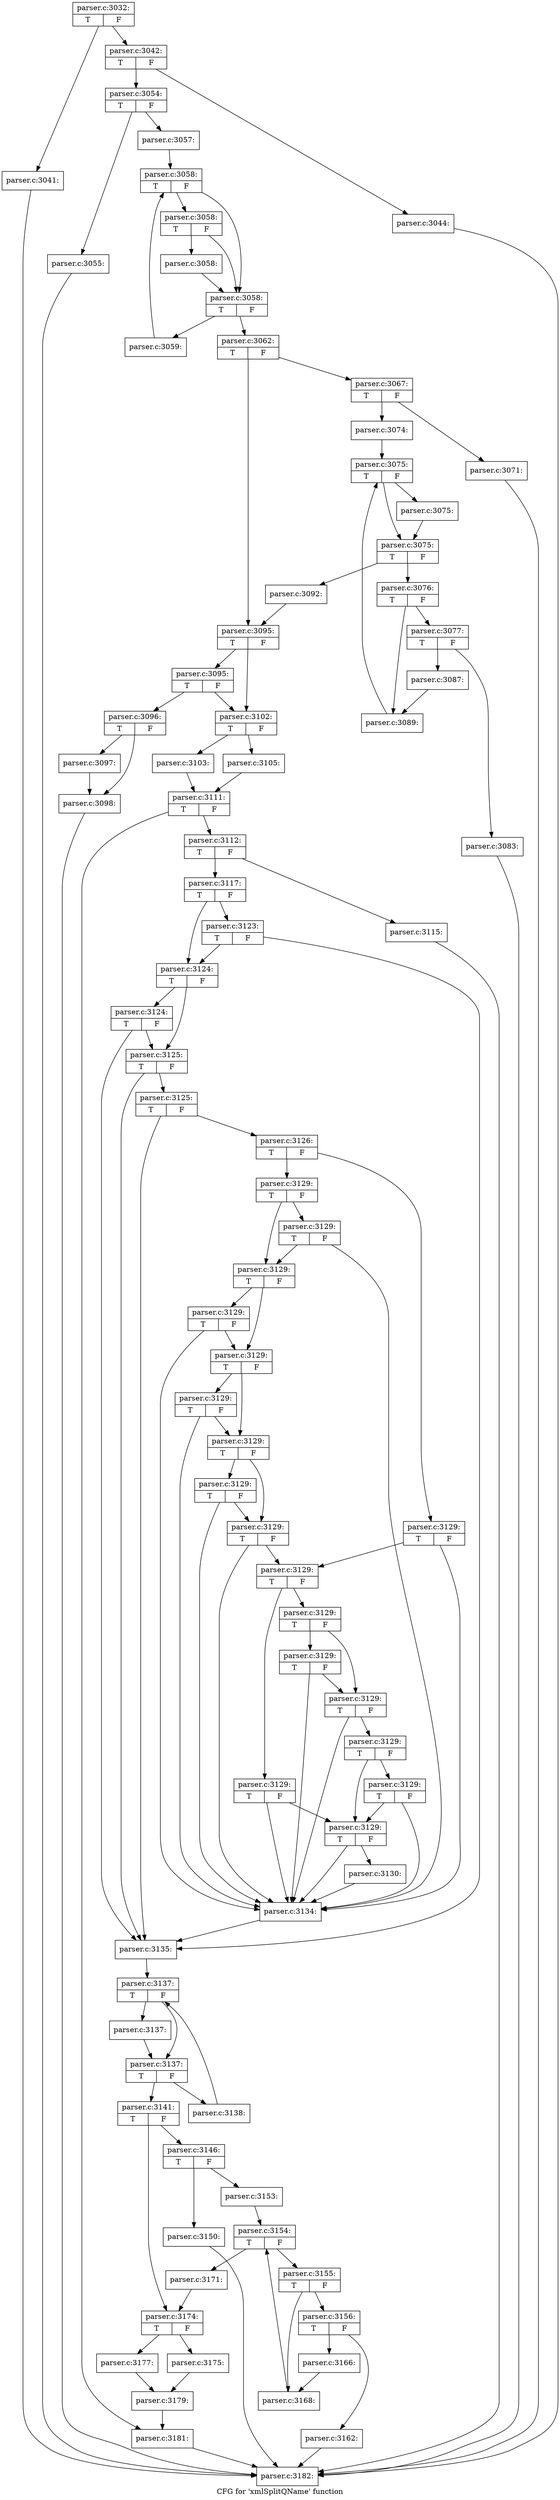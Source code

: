 digraph "CFG for 'xmlSplitQName' function" {
	label="CFG for 'xmlSplitQName' function";

	Node0x57a38c0 [shape=record,label="{parser.c:3032:|{<s0>T|<s1>F}}"];
	Node0x57a38c0 -> Node0x583d0b0;
	Node0x57a38c0 -> Node0x583d100;
	Node0x583d0b0 [shape=record,label="{parser.c:3041:}"];
	Node0x583d0b0 -> Node0x57a3bf0;
	Node0x583d100 [shape=record,label="{parser.c:3042:|{<s0>T|<s1>F}}"];
	Node0x583d100 -> Node0x583d700;
	Node0x583d100 -> Node0x583d750;
	Node0x583d700 [shape=record,label="{parser.c:3044:}"];
	Node0x583d700 -> Node0x57a3bf0;
	Node0x583d750 [shape=record,label="{parser.c:3054:|{<s0>T|<s1>F}}"];
	Node0x583d750 -> Node0x583dbb0;
	Node0x583d750 -> Node0x583dc00;
	Node0x583dbb0 [shape=record,label="{parser.c:3055:}"];
	Node0x583dbb0 -> Node0x57a3bf0;
	Node0x583dc00 [shape=record,label="{parser.c:3057:}"];
	Node0x583dc00 -> Node0x583e980;
	Node0x583e980 [shape=record,label="{parser.c:3058:|{<s0>T|<s1>F}}"];
	Node0x583e980 -> Node0x583f210;
	Node0x583e980 -> Node0x583f170;
	Node0x583f210 [shape=record,label="{parser.c:3058:|{<s0>T|<s1>F}}"];
	Node0x583f210 -> Node0x583f1c0;
	Node0x583f210 -> Node0x583f170;
	Node0x583f1c0 [shape=record,label="{parser.c:3058:}"];
	Node0x583f1c0 -> Node0x583f170;
	Node0x583f170 [shape=record,label="{parser.c:3058:|{<s0>T|<s1>F}}"];
	Node0x583f170 -> Node0x583f4a0;
	Node0x583f170 -> Node0x583f120;
	Node0x583f4a0 [shape=record,label="{parser.c:3059:}"];
	Node0x583f4a0 -> Node0x583e980;
	Node0x583f120 [shape=record,label="{parser.c:3062:|{<s0>T|<s1>F}}"];
	Node0x583f120 -> Node0x5840140;
	Node0x583f120 -> Node0x5840190;
	Node0x5840140 [shape=record,label="{parser.c:3067:|{<s0>T|<s1>F}}"];
	Node0x5840140 -> Node0x5840b20;
	Node0x5840140 -> Node0x5840b70;
	Node0x5840b20 [shape=record,label="{parser.c:3071:}"];
	Node0x5840b20 -> Node0x57a3bf0;
	Node0x5840b70 [shape=record,label="{parser.c:3074:}"];
	Node0x5840b70 -> Node0x5841350;
	Node0x5841350 [shape=record,label="{parser.c:3075:|{<s0>T|<s1>F}}"];
	Node0x5841350 -> Node0x58418d0;
	Node0x5841350 -> Node0x5841880;
	Node0x58418d0 [shape=record,label="{parser.c:3075:}"];
	Node0x58418d0 -> Node0x5841880;
	Node0x5841880 [shape=record,label="{parser.c:3075:|{<s0>T|<s1>F}}"];
	Node0x5841880 -> Node0x5841d30;
	Node0x5841880 -> Node0x5841800;
	Node0x5841d30 [shape=record,label="{parser.c:3076:|{<s0>T|<s1>F}}"];
	Node0x5841d30 -> Node0x5841f20;
	Node0x5841d30 -> Node0x5841f70;
	Node0x5841f20 [shape=record,label="{parser.c:3077:|{<s0>T|<s1>F}}"];
	Node0x5841f20 -> Node0x5842d10;
	Node0x5841f20 -> Node0x5842d60;
	Node0x5842d10 [shape=record,label="{parser.c:3083:}"];
	Node0x5842d10 -> Node0x57a3bf0;
	Node0x5842d60 [shape=record,label="{parser.c:3087:}"];
	Node0x5842d60 -> Node0x5841f70;
	Node0x5841f70 [shape=record,label="{parser.c:3089:}"];
	Node0x5841f70 -> Node0x5841350;
	Node0x5841800 [shape=record,label="{parser.c:3092:}"];
	Node0x5841800 -> Node0x5840190;
	Node0x5840190 [shape=record,label="{parser.c:3095:|{<s0>T|<s1>F}}"];
	Node0x5840190 -> Node0x57b5660;
	Node0x5840190 -> Node0x57b5610;
	Node0x57b5660 [shape=record,label="{parser.c:3095:|{<s0>T|<s1>F}}"];
	Node0x57b5660 -> Node0x57b55c0;
	Node0x57b5660 -> Node0x57b5610;
	Node0x57b55c0 [shape=record,label="{parser.c:3096:|{<s0>T|<s1>F}}"];
	Node0x57b55c0 -> Node0x57b5d40;
	Node0x57b55c0 -> Node0x57b5d90;
	Node0x57b5d40 [shape=record,label="{parser.c:3097:}"];
	Node0x57b5d40 -> Node0x57b5d90;
	Node0x57b5d90 [shape=record,label="{parser.c:3098:}"];
	Node0x57b5d90 -> Node0x57a3bf0;
	Node0x57b5610 [shape=record,label="{parser.c:3102:|{<s0>T|<s1>F}}"];
	Node0x57b5610 -> Node0x57b6750;
	Node0x57b5610 -> Node0x57b67f0;
	Node0x57b6750 [shape=record,label="{parser.c:3103:}"];
	Node0x57b6750 -> Node0x57b67a0;
	Node0x57b67f0 [shape=record,label="{parser.c:3105:}"];
	Node0x57b67f0 -> Node0x57b67a0;
	Node0x57b67a0 [shape=record,label="{parser.c:3111:|{<s0>T|<s1>F}}"];
	Node0x57b67a0 -> Node0x57b73d0;
	Node0x57b67a0 -> Node0x57b7700;
	Node0x57b73d0 [shape=record,label="{parser.c:3112:|{<s0>T|<s1>F}}"];
	Node0x57b73d0 -> Node0x57b81d0;
	Node0x57b73d0 -> Node0x57b8220;
	Node0x57b81d0 [shape=record,label="{parser.c:3115:}"];
	Node0x57b81d0 -> Node0x57a3bf0;
	Node0x57b8220 [shape=record,label="{parser.c:3117:|{<s0>T|<s1>F}}"];
	Node0x57b8220 -> Node0x57b8ca0;
	Node0x57b8220 -> Node0x57b8c20;
	Node0x57b8ca0 [shape=record,label="{parser.c:3123:|{<s0>T|<s1>F}}"];
	Node0x57b8ca0 -> Node0x57b8ad0;
	Node0x57b8ca0 -> Node0x57b8c20;
	Node0x57b8c20 [shape=record,label="{parser.c:3124:|{<s0>T|<s1>F}}"];
	Node0x57b8c20 -> Node0x57b9180;
	Node0x57b8c20 -> Node0x57b8ba0;
	Node0x57b9180 [shape=record,label="{parser.c:3124:|{<s0>T|<s1>F}}"];
	Node0x57b9180 -> Node0x57b8ad0;
	Node0x57b9180 -> Node0x57b8ba0;
	Node0x57b8ba0 [shape=record,label="{parser.c:3125:|{<s0>T|<s1>F}}"];
	Node0x57b8ba0 -> Node0x57b8ad0;
	Node0x57b8ba0 -> Node0x57b8b20;
	Node0x57b8b20 [shape=record,label="{parser.c:3125:|{<s0>T|<s1>F}}"];
	Node0x57b8b20 -> Node0x57b8ad0;
	Node0x57b8b20 -> Node0x57b8a80;
	Node0x57b8a80 [shape=record,label="{parser.c:3126:|{<s0>T|<s1>F}}"];
	Node0x57b8a80 -> Node0x57ba460;
	Node0x57b8a80 -> Node0x57ba4b0;
	Node0x57ba460 [shape=record,label="{parser.c:3129:|{<s0>T|<s1>F}}"];
	Node0x57ba460 -> Node0x57ba810;
	Node0x57ba460 -> Node0x57ba7c0;
	Node0x57ba810 [shape=record,label="{parser.c:3129:|{<s0>T|<s1>F}}"];
	Node0x57ba810 -> Node0x57ba310;
	Node0x57ba810 -> Node0x57ba7c0;
	Node0x57ba7c0 [shape=record,label="{parser.c:3129:|{<s0>T|<s1>F}}"];
	Node0x57ba7c0 -> Node0x57bab40;
	Node0x57ba7c0 -> Node0x57ba770;
	Node0x57bab40 [shape=record,label="{parser.c:3129:|{<s0>T|<s1>F}}"];
	Node0x57bab40 -> Node0x57ba310;
	Node0x57bab40 -> Node0x57ba770;
	Node0x57ba770 [shape=record,label="{parser.c:3129:|{<s0>T|<s1>F}}"];
	Node0x57ba770 -> Node0x57bae70;
	Node0x57ba770 -> Node0x57ba720;
	Node0x57bae70 [shape=record,label="{parser.c:3129:|{<s0>T|<s1>F}}"];
	Node0x57bae70 -> Node0x57ba310;
	Node0x57bae70 -> Node0x57ba720;
	Node0x57ba720 [shape=record,label="{parser.c:3129:|{<s0>T|<s1>F}}"];
	Node0x57ba720 -> Node0x57bb220;
	Node0x57ba720 -> Node0x57ba6d0;
	Node0x57bb220 [shape=record,label="{parser.c:3129:|{<s0>T|<s1>F}}"];
	Node0x57bb220 -> Node0x57ba310;
	Node0x57bb220 -> Node0x57ba6d0;
	Node0x57ba6d0 [shape=record,label="{parser.c:3129:|{<s0>T|<s1>F}}"];
	Node0x57ba6d0 -> Node0x57ba310;
	Node0x57ba6d0 -> Node0x57ba3e0;
	Node0x57ba4b0 [shape=record,label="{parser.c:3129:|{<s0>T|<s1>F}}"];
	Node0x57ba4b0 -> Node0x57ba310;
	Node0x57ba4b0 -> Node0x57ba3e0;
	Node0x57ba3e0 [shape=record,label="{parser.c:3129:|{<s0>T|<s1>F}}"];
	Node0x57ba3e0 -> Node0x5853f50;
	Node0x57ba3e0 -> Node0x5854280;
	Node0x5853f50 [shape=record,label="{parser.c:3129:|{<s0>T|<s1>F}}"];
	Node0x5853f50 -> Node0x57ba310;
	Node0x5853f50 -> Node0x57ba360;
	Node0x5854280 [shape=record,label="{parser.c:3129:|{<s0>T|<s1>F}}"];
	Node0x5854280 -> Node0x5854780;
	Node0x5854280 -> Node0x5854730;
	Node0x5854780 [shape=record,label="{parser.c:3129:|{<s0>T|<s1>F}}"];
	Node0x5854780 -> Node0x57ba310;
	Node0x5854780 -> Node0x5854730;
	Node0x5854730 [shape=record,label="{parser.c:3129:|{<s0>T|<s1>F}}"];
	Node0x5854730 -> Node0x57ba310;
	Node0x5854730 -> Node0x58546e0;
	Node0x58546e0 [shape=record,label="{parser.c:3129:|{<s0>T|<s1>F}}"];
	Node0x58546e0 -> Node0x5853d90;
	Node0x58546e0 -> Node0x57ba360;
	Node0x5853d90 [shape=record,label="{parser.c:3129:|{<s0>T|<s1>F}}"];
	Node0x5853d90 -> Node0x57ba310;
	Node0x5853d90 -> Node0x57ba360;
	Node0x57ba360 [shape=record,label="{parser.c:3129:|{<s0>T|<s1>F}}"];
	Node0x57ba360 -> Node0x57ba2c0;
	Node0x57ba360 -> Node0x57ba310;
	Node0x57ba2c0 [shape=record,label="{parser.c:3130:}"];
	Node0x57ba2c0 -> Node0x57ba310;
	Node0x57ba310 [shape=record,label="{parser.c:3134:}"];
	Node0x57ba310 -> Node0x57b8ad0;
	Node0x57b8ad0 [shape=record,label="{parser.c:3135:}"];
	Node0x57b8ad0 -> Node0x56ec960;
	Node0x56ec960 [shape=record,label="{parser.c:3137:|{<s0>T|<s1>F}}"];
	Node0x56ec960 -> Node0x5856150;
	Node0x56ec960 -> Node0x56ecc00;
	Node0x5856150 [shape=record,label="{parser.c:3137:}"];
	Node0x5856150 -> Node0x56ecc00;
	Node0x56ecc00 [shape=record,label="{parser.c:3137:|{<s0>T|<s1>F}}"];
	Node0x56ecc00 -> Node0x58565e0;
	Node0x56ecc00 -> Node0x56ecb80;
	Node0x58565e0 [shape=record,label="{parser.c:3138:}"];
	Node0x58565e0 -> Node0x56ec960;
	Node0x56ecb80 [shape=record,label="{parser.c:3141:|{<s0>T|<s1>F}}"];
	Node0x56ecb80 -> Node0x5857030;
	Node0x56ecb80 -> Node0x5857080;
	Node0x5857030 [shape=record,label="{parser.c:3146:|{<s0>T|<s1>F}}"];
	Node0x5857030 -> Node0x5857a90;
	Node0x5857030 -> Node0x5857ae0;
	Node0x5857a90 [shape=record,label="{parser.c:3150:}"];
	Node0x5857a90 -> Node0x57a3bf0;
	Node0x5857ae0 [shape=record,label="{parser.c:3153:}"];
	Node0x5857ae0 -> Node0x5858480;
	Node0x5858480 [shape=record,label="{parser.c:3154:|{<s0>T|<s1>F}}"];
	Node0x5858480 -> Node0x5858860;
	Node0x5858480 -> Node0x5858720;
	Node0x5858860 [shape=record,label="{parser.c:3155:|{<s0>T|<s1>F}}"];
	Node0x5858860 -> Node0x5858a50;
	Node0x5858860 -> Node0x5858aa0;
	Node0x5858a50 [shape=record,label="{parser.c:3156:|{<s0>T|<s1>F}}"];
	Node0x5858a50 -> Node0x58597c0;
	Node0x5858a50 -> Node0x5859810;
	Node0x58597c0 [shape=record,label="{parser.c:3162:}"];
	Node0x58597c0 -> Node0x57a3bf0;
	Node0x5859810 [shape=record,label="{parser.c:3166:}"];
	Node0x5859810 -> Node0x5858aa0;
	Node0x5858aa0 [shape=record,label="{parser.c:3168:}"];
	Node0x5858aa0 -> Node0x5858480;
	Node0x5858720 [shape=record,label="{parser.c:3171:}"];
	Node0x5858720 -> Node0x5857080;
	Node0x5857080 [shape=record,label="{parser.c:3174:|{<s0>T|<s1>F}}"];
	Node0x5857080 -> Node0x585afd0;
	Node0x5857080 -> Node0x585b070;
	Node0x585afd0 [shape=record,label="{parser.c:3175:}"];
	Node0x585afd0 -> Node0x585b020;
	Node0x585b070 [shape=record,label="{parser.c:3177:}"];
	Node0x585b070 -> Node0x585b020;
	Node0x585b020 [shape=record,label="{parser.c:3179:}"];
	Node0x585b020 -> Node0x57b7700;
	Node0x57b7700 [shape=record,label="{parser.c:3181:}"];
	Node0x57b7700 -> Node0x57a3bf0;
	Node0x57a3bf0 [shape=record,label="{parser.c:3182:}"];
}
